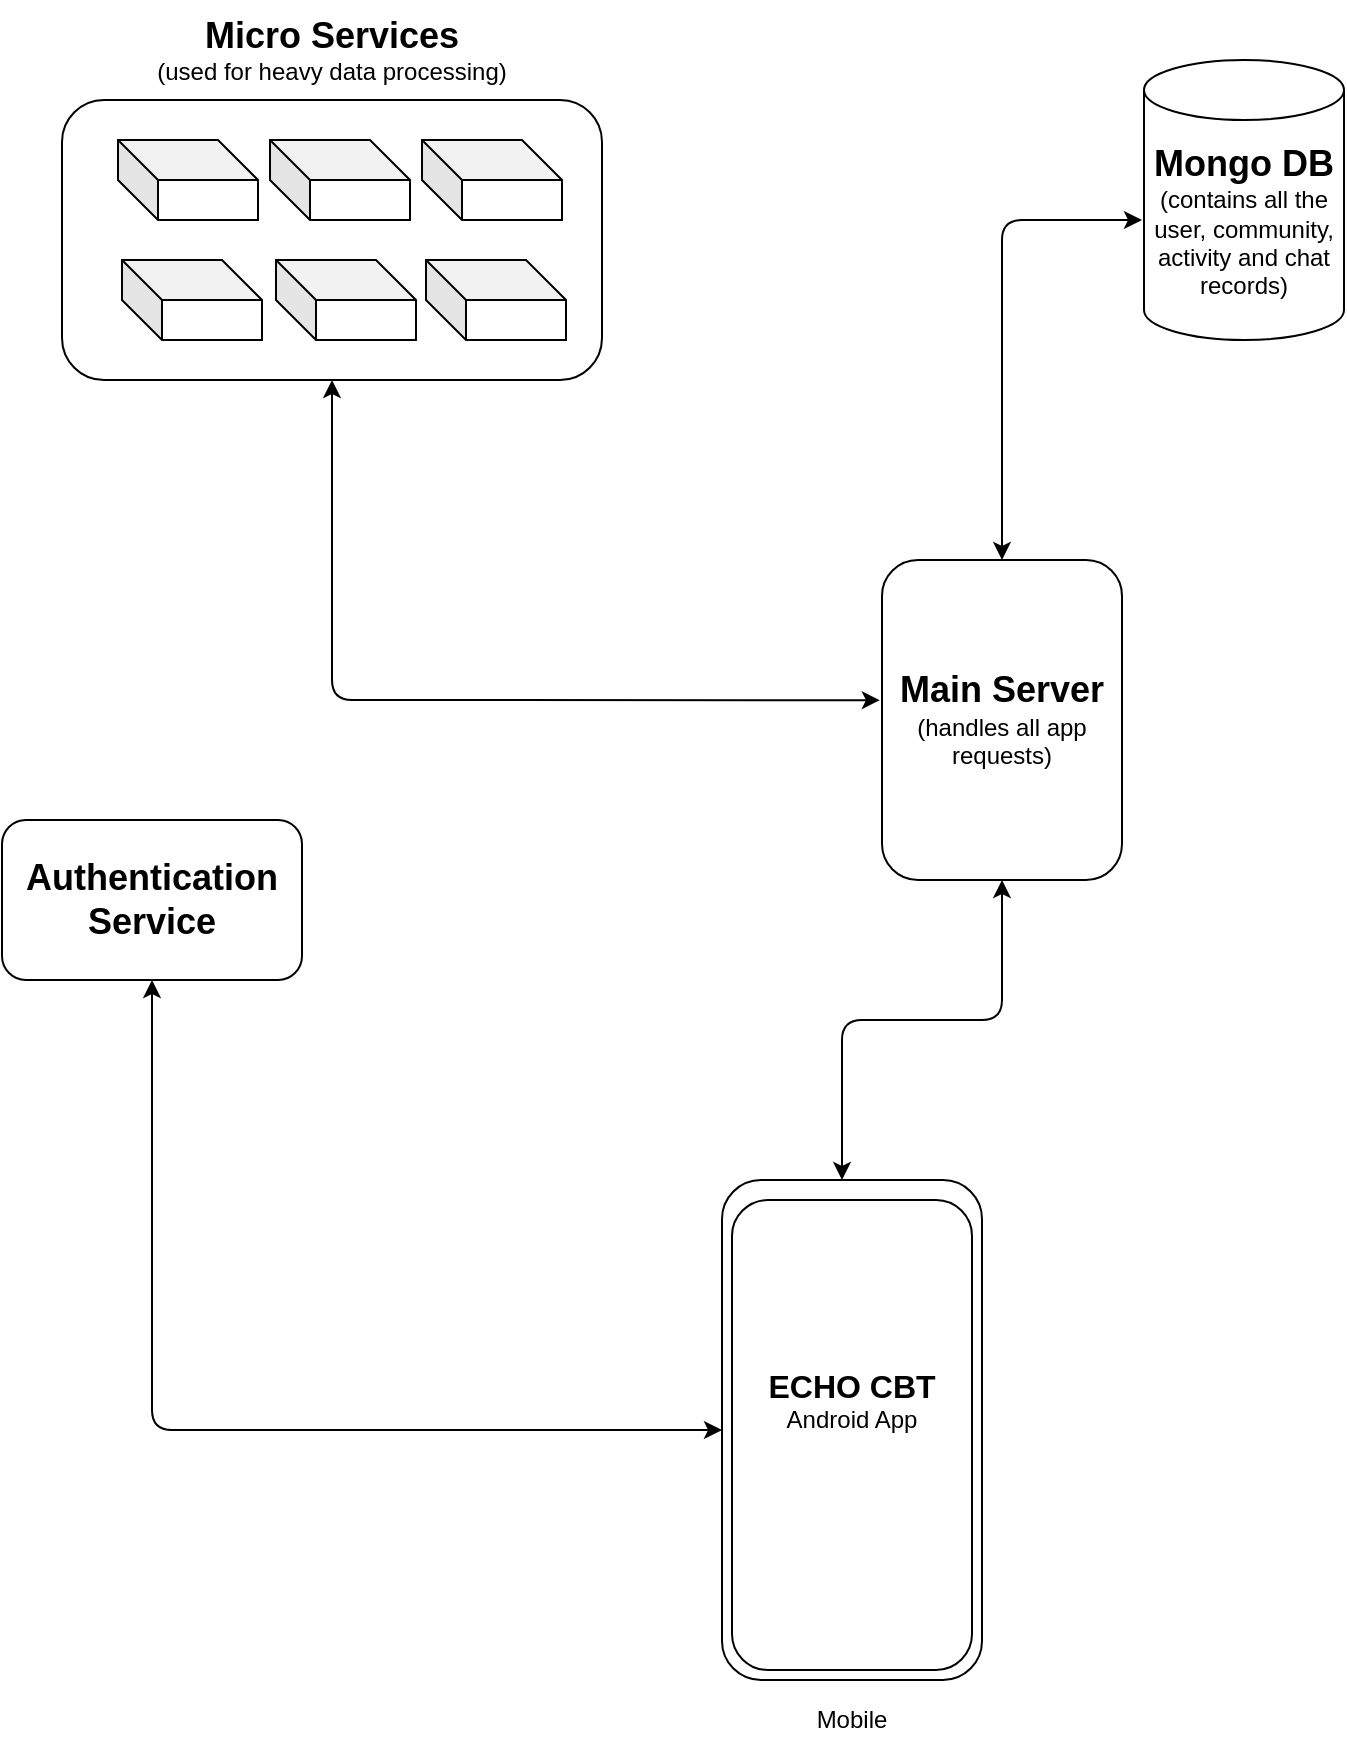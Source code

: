 <mxfile version="13.5.8" type="device"><diagram id="22k4DbKJfnWTasuOozLH" name="Page-1"><mxGraphModel dx="1724" dy="908" grid="1" gridSize="10" guides="1" tooltips="1" connect="1" arrows="1" fold="1" page="1" pageScale="1" pageWidth="850" pageHeight="1100" math="0" shadow="0"><root><mxCell id="0"/><mxCell id="1" parent="0"/><mxCell id="t5pfDoF_WaGqQqoSq_cc-1" value="&lt;div&gt;&lt;font size=&quot;1&quot;&gt;&lt;b style=&quot;font-size: 18px&quot;&gt;Main Server&lt;/b&gt;&lt;/font&gt;&lt;/div&gt;&lt;div&gt;(handles all app requests)&lt;br&gt;&lt;/div&gt;" style="rounded=1;whiteSpace=wrap;html=1;" vertex="1" parent="1"><mxGeometry x="480" y="330" width="120" height="160" as="geometry"/></mxCell><mxCell id="t5pfDoF_WaGqQqoSq_cc-2" value="&lt;div&gt;&lt;font style=&quot;font-size: 18px&quot;&gt;&lt;br&gt;&lt;/font&gt;&lt;/div&gt;&lt;div&gt;&lt;b&gt;&lt;font style=&quot;font-size: 18px&quot;&gt;Mongo &lt;/font&gt;&lt;font style=&quot;font-size: 18px&quot;&gt;DB&lt;br&gt;&lt;/font&gt;&lt;/b&gt;&lt;/div&gt;&lt;div&gt;(contains all the user, community, activity and chat records)&lt;br&gt;&lt;font style=&quot;font-size: 18px&quot;&gt;&lt;/font&gt;&lt;/div&gt;" style="shape=cylinder2;whiteSpace=wrap;html=1;boundedLbl=1;backgroundOutline=1;size=15;" vertex="1" parent="1"><mxGeometry x="611" y="80" width="100" height="140" as="geometry"/></mxCell><mxCell id="t5pfDoF_WaGqQqoSq_cc-3" value="" style="endArrow=classic;startArrow=classic;html=1;exitX=0.5;exitY=0;exitDx=0;exitDy=0;" edge="1" parent="1" source="t5pfDoF_WaGqQqoSq_cc-1"><mxGeometry width="50" height="50" relative="1" as="geometry"><mxPoint x="550" y="320" as="sourcePoint"/><mxPoint x="610" y="160" as="targetPoint"/><Array as="points"><mxPoint x="540" y="160"/></Array></mxGeometry></mxCell><mxCell id="t5pfDoF_WaGqQqoSq_cc-5" value="" style="rounded=1;whiteSpace=wrap;html=1;" vertex="1" parent="1"><mxGeometry x="70" y="100" width="270" height="140" as="geometry"/></mxCell><mxCell id="t5pfDoF_WaGqQqoSq_cc-6" value="" style="shape=cube;whiteSpace=wrap;html=1;boundedLbl=1;backgroundOutline=1;darkOpacity=0.05;darkOpacity2=0.1;" vertex="1" parent="1"><mxGeometry x="98" y="120" width="70" height="40" as="geometry"/></mxCell><mxCell id="t5pfDoF_WaGqQqoSq_cc-7" value="" style="shape=cube;whiteSpace=wrap;html=1;boundedLbl=1;backgroundOutline=1;darkOpacity=0.05;darkOpacity2=0.1;" vertex="1" parent="1"><mxGeometry x="174" y="120" width="70" height="40" as="geometry"/></mxCell><mxCell id="t5pfDoF_WaGqQqoSq_cc-8" value="" style="shape=cube;whiteSpace=wrap;html=1;boundedLbl=1;backgroundOutline=1;darkOpacity=0.05;darkOpacity2=0.1;" vertex="1" parent="1"><mxGeometry x="250" y="120" width="70" height="40" as="geometry"/></mxCell><mxCell id="t5pfDoF_WaGqQqoSq_cc-9" value="" style="shape=cube;whiteSpace=wrap;html=1;boundedLbl=1;backgroundOutline=1;darkOpacity=0.05;darkOpacity2=0.1;" vertex="1" parent="1"><mxGeometry x="100" y="180" width="70" height="40" as="geometry"/></mxCell><mxCell id="t5pfDoF_WaGqQqoSq_cc-10" value="" style="shape=cube;whiteSpace=wrap;html=1;boundedLbl=1;backgroundOutline=1;darkOpacity=0.05;darkOpacity2=0.1;" vertex="1" parent="1"><mxGeometry x="177" y="180" width="70" height="40" as="geometry"/></mxCell><mxCell id="t5pfDoF_WaGqQqoSq_cc-11" value="" style="shape=cube;whiteSpace=wrap;html=1;boundedLbl=1;backgroundOutline=1;darkOpacity=0.05;darkOpacity2=0.1;" vertex="1" parent="1"><mxGeometry x="252" y="180" width="70" height="40" as="geometry"/></mxCell><mxCell id="t5pfDoF_WaGqQqoSq_cc-12" value="&lt;div&gt;&lt;b&gt;&lt;font style=&quot;font-size: 18px&quot;&gt;Micro Services&lt;/font&gt;&lt;/b&gt;&lt;/div&gt;(used for heavy data processing)" style="text;html=1;strokeColor=none;fillColor=none;align=center;verticalAlign=middle;whiteSpace=wrap;rounded=0;" vertex="1" parent="1"><mxGeometry x="80" y="50" width="250" height="50" as="geometry"/></mxCell><mxCell id="t5pfDoF_WaGqQqoSq_cc-13" value="" style="endArrow=classic;startArrow=classic;html=1;entryX=0.5;entryY=1;entryDx=0;entryDy=0;exitX=-0.009;exitY=0.438;exitDx=0;exitDy=0;exitPerimeter=0;" edge="1" parent="1" source="t5pfDoF_WaGqQqoSq_cc-1" target="t5pfDoF_WaGqQqoSq_cc-5"><mxGeometry width="50" height="50" relative="1" as="geometry"><mxPoint x="440" y="360" as="sourcePoint"/><mxPoint x="180" y="290" as="targetPoint"/><Array as="points"><mxPoint x="205" y="400"/></Array></mxGeometry></mxCell><mxCell id="t5pfDoF_WaGqQqoSq_cc-14" value="" style="rounded=1;whiteSpace=wrap;html=1;" vertex="1" parent="1"><mxGeometry x="400" y="640" width="130" height="250" as="geometry"/></mxCell><mxCell id="t5pfDoF_WaGqQqoSq_cc-15" value="" style="rounded=1;whiteSpace=wrap;html=1;" vertex="1" parent="1"><mxGeometry x="405" y="650" width="120" height="235" as="geometry"/></mxCell><mxCell id="t5pfDoF_WaGqQqoSq_cc-21" value="" style="endArrow=classic;startArrow=classic;html=1;entryX=0.5;entryY=1;entryDx=0;entryDy=0;" edge="1" parent="1" target="t5pfDoF_WaGqQqoSq_cc-1"><mxGeometry width="50" height="50" relative="1" as="geometry"><mxPoint x="460" y="640" as="sourcePoint"/><mxPoint x="490" y="640" as="targetPoint"/><Array as="points"><mxPoint x="460" y="560"/><mxPoint x="540" y="560"/></Array></mxGeometry></mxCell><mxCell id="t5pfDoF_WaGqQqoSq_cc-22" value="&lt;div&gt;&lt;font style=&quot;font-size: 16px&quot;&gt;&lt;b&gt;ECHO CBT&lt;/b&gt;&lt;br&gt;&lt;/font&gt;&lt;/div&gt;&lt;div&gt;Android App&lt;br&gt;&lt;font style=&quot;font-size: 16px&quot;&gt;&lt;/font&gt;&lt;/div&gt;" style="text;html=1;strokeColor=none;fillColor=none;align=center;verticalAlign=middle;whiteSpace=wrap;rounded=0;" vertex="1" parent="1"><mxGeometry x="420" y="690" width="90" height="120" as="geometry"/></mxCell><mxCell id="t5pfDoF_WaGqQqoSq_cc-24" value="&lt;div&gt;Mobile&lt;/div&gt;" style="text;html=1;strokeColor=none;fillColor=none;align=center;verticalAlign=middle;whiteSpace=wrap;rounded=0;" vertex="1" parent="1"><mxGeometry x="445" y="900" width="40" height="20" as="geometry"/></mxCell><mxCell id="t5pfDoF_WaGqQqoSq_cc-25" value="&lt;font style=&quot;font-size: 18px&quot;&gt;&lt;b&gt;Authentication Service&lt;br&gt;&lt;/b&gt;&lt;/font&gt;" style="rounded=1;whiteSpace=wrap;html=1;" vertex="1" parent="1"><mxGeometry x="40" y="460" width="150" height="80" as="geometry"/></mxCell><mxCell id="t5pfDoF_WaGqQqoSq_cc-26" value="" style="endArrow=classic;startArrow=classic;html=1;entryX=0.5;entryY=1;entryDx=0;entryDy=0;exitX=0;exitY=0.5;exitDx=0;exitDy=0;" edge="1" parent="1" source="t5pfDoF_WaGqQqoSq_cc-14" target="t5pfDoF_WaGqQqoSq_cc-25"><mxGeometry width="50" height="50" relative="1" as="geometry"><mxPoint x="440" y="640" as="sourcePoint"/><mxPoint x="490" y="590" as="targetPoint"/><Array as="points"><mxPoint x="115" y="765"/></Array></mxGeometry></mxCell></root></mxGraphModel></diagram></mxfile>